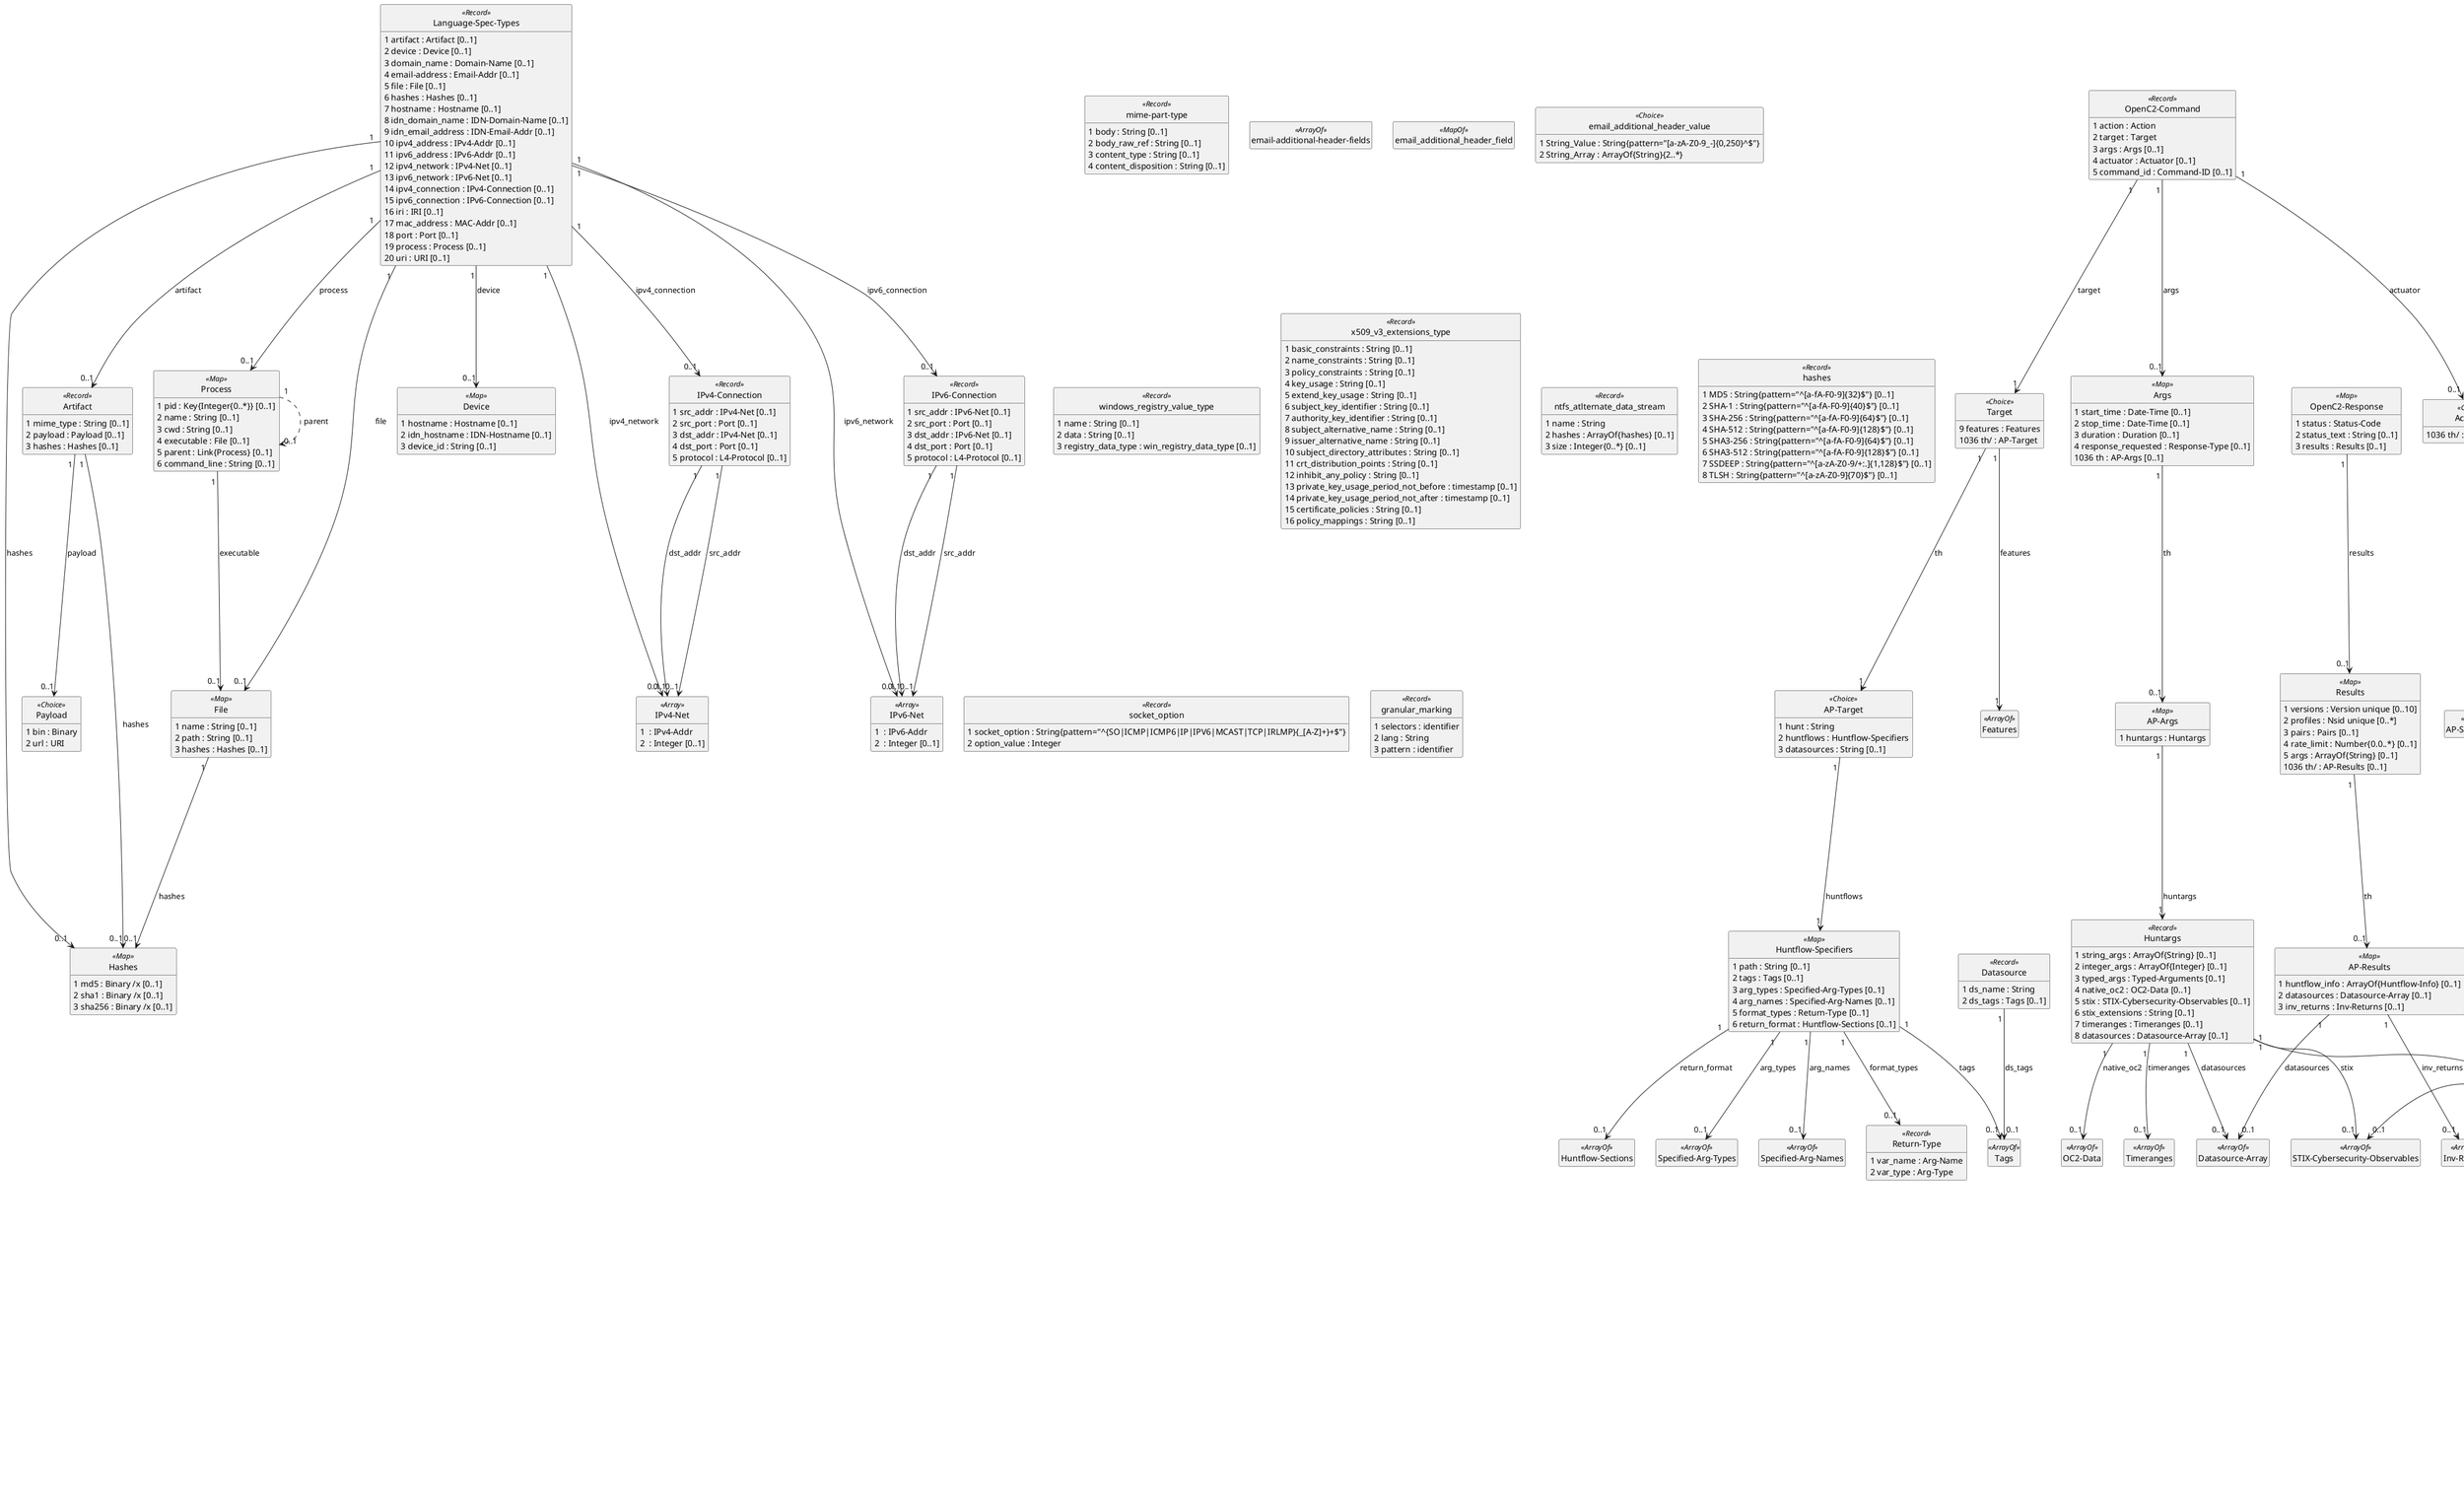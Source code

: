 @startuml
' package: https://praxiseng.com/threat-hunter-9001
' version: 0-wd01
' title: Threat Hunting Profile
' description: Data definitions for Threat Hunting (TH) functions
' exports: ['OpenC2-Command', 'OpenC2-Response', 'SCO']
' config: {'$MaxBinary': 5555, '$MaxString': 5555, '$MaxElements': 555, '$Sys': '$', '$TypeName': '^[A-Za-z][-:_A-Za-z0-9]{0,63}$', '$FieldName': '^[A-Za-z][-:_A-Za-z0-9]{0,63}$', '$NSID': '^[A-Za-z][A-Za-z0-9]{0,7}$'}

' !theme spacelab
hide empty members
hide circle

class "OpenC2-Command" as n0 <<Record>>
  n0 : 1 action : Action
  n0 : 2 target : Target
  n0 : 3 args : Args [0..1]
  n0 : 4 actuator : Actuator [0..1]
  n0 : 5 command_id : Command-ID [0..1]
class "OpenC2-Response" as n1 <<Map>>
  n1 : 1 status : Status-Code
  n1 : 2 status_text : String [0..1]
  n1 : 3 results : Results [0..1]
class "Target" as n3 <<Choice>>
  n3 : 9 features : Features
  n3 : 1036 th/ : AP-Target
class "Args" as n4 <<Map>>
  n4 : 1 start_time : Date-Time [0..1]
  n4 : 2 stop_time : Date-Time [0..1]
  n4 : 3 duration : Duration [0..1]
  n4 : 4 response_requested : Response-Type [0..1]
  n4 : 1036 th : AP-Args [0..1]
class "Actuator" as n5 <<Choice>>
  n5 : 1036 th/ : AP-Specifiers
class "Results" as n6 <<Map>>
  n6 : 1 versions : Version unique [0..10]
  n6 : 2 profiles : Nsid unique [0..*]
  n6 : 3 pairs : Pairs [0..1]
  n6 : 4 rate_limit : Number{0.0..*} [0..1]
  n6 : 5 args : ArrayOf{String} [0..1]
  n6 : 1036 th/ : AP-Results [0..1]
class "AP-Target" as n8 <<Choice>>
  n8 : 1 hunt : String
  n8 : 2 huntflows : Huntflow-Specifiers
  n8 : 3 datasources : String [0..1]
class "AP-Args" as n9 <<Map>>
  n9 : 1 huntargs : Huntargs
class "Huntargs" as n10 <<Record>>
  n10 : 1 string_args : ArrayOf{String} [0..1]
  n10 : 2 integer_args : ArrayOf{Integer} [0..1]
  n10 : 3 typed_args : Typed-Arguments [0..1]
  n10 : 4 native_oc2 : OC2-Data [0..1]
  n10 : 5 stix : STIX-Cybersecurity-Observables [0..1]
  n10 : 6 stix_extensions : String [0..1]
  n10 : 7 timeranges : Timeranges [0..1]
  n10 : 8 datasources : Datasource-Array [0..1]
class "OC2-Data" as n11 <<ArrayOf>>
class "Language-Spec-Types" as n12 <<Record>>
  n12 : 1 artifact : Artifact [0..1]
  n12 : 2 device : Device [0..1]
  n12 : 3 domain_name : Domain-Name [0..1]
  n12 : 4 email-address : Email-Addr [0..1]
  n12 : 5 file : File [0..1]
  n12 : 6 hashes : Hashes [0..1]
  n12 : 7 hostname : Hostname [0..1]
  n12 : 8 idn_domain_name : IDN-Domain-Name [0..1]
  n12 : 9 idn_email_address : IDN-Email-Addr [0..1]
  n12 : 10 ipv4_address : IPv4-Addr [0..1]
  n12 : 11 ipv6_address : IPv6-Addr [0..1]
  n12 : 12 ipv4_network : IPv4-Net [0..1]
  n12 : 13 ipv6_network : IPv6-Net [0..1]
  n12 : 14 ipv4_connection : IPv4-Connection [0..1]
  n12 : 15 ipv6_connection : IPv6-Connection [0..1]
  n12 : 16 iri : IRI [0..1]
  n12 : 17 mac_address : MAC-Addr [0..1]
  n12 : 18 port : Port [0..1]
  n12 : 19 process : Process [0..1]
  n12 : 20 uri : URI [0..1]
class "Artifact" as n13 <<Record>>
  n13 : 1 mime_type : String [0..1]
  n13 : 2 payload : Payload [0..1]
  n13 : 3 hashes : Hashes [0..1]
class "Device" as n14 <<Map>>
  n14 : 1 hostname : Hostname [0..1]
  n14 : 2 idn_hostname : IDN-Hostname [0..1]
  n14 : 3 device_id : String [0..1]
class "File" as n17 <<Map>>
  n17 : 1 name : String [0..1]
  n17 : 2 path : String [0..1]
  n17 : 3 hashes : Hashes [0..1]
class "IPv4-Net" as n20 <<Array>>
  n20 : 1  : IPv4-Addr
  n20 : 2  : Integer [0..1]
class "IPv4-Connection" as n21 <<Record>>
  n21 : 1 src_addr : IPv4-Net [0..1]
  n21 : 2 src_port : Port [0..1]
  n21 : 3 dst_addr : IPv4-Net [0..1]
  n21 : 4 dst_port : Port [0..1]
  n21 : 5 protocol : L4-Protocol [0..1]
class "IPv6-Net" as n22 <<Array>>
  n22 : 1  : IPv6-Addr
  n22 : 2  : Integer [0..1]
class "IPv6-Connection" as n23 <<Record>>
  n23 : 1 src_addr : IPv6-Net [0..1]
  n23 : 2 src_port : Port [0..1]
  n23 : 3 dst_addr : IPv6-Net [0..1]
  n23 : 4 dst_port : Port [0..1]
  n23 : 5 protocol : L4-Protocol [0..1]
class "Process" as n26 <<Map>>
  n26 : 1 pid : Key{Integer{0..*}} [0..1]
  n26 : 2 name : String [0..1]
  n26 : 3 cwd : String [0..1]
  n26 : 4 executable : File [0..1]
  n26 : 5 parent : Link{Process} [0..1]
  n26 : 6 command_line : String [0..1]
class "Hashes" as n28 <<Map>>
  n28 : 1 md5 : Binary /x [0..1]
  n28 : 2 sha1 : Binary /x [0..1]
  n28 : 3 sha256 : Binary /x [0..1]
class "AP-Specifiers" as n34 <<Map>>
class "Huntflow-Specifiers" as n35 <<Map>>
  n35 : 1 path : String [0..1]
  n35 : 2 tags : Tags [0..1]
  n35 : 3 arg_types : Specified-Arg-Types [0..1]
  n35 : 4 arg_names : Specified-Arg-Names [0..1]
  n35 : 5 format_types : Return-Type [0..1]
  n35 : 6 return_format : Huntflow-Sections [0..1]
class "Specified-Arg-Types" as n36 <<ArrayOf>>
class "Specified-Arg-Names" as n37 <<ArrayOf>>
class "AP-Results" as n38 <<Map>>
  n38 : 1 huntflow_info : ArrayOf{Huntflow-Info} [0..1]
  n38 : 2 datasources : Datasource-Array [0..1]
  n38 : 3 inv_returns : Inv-Returns [0..1]
class "Inv-Returns" as n39 <<ArrayOf>>
class "Inv-Return" as n40 <<Record>>
  n40 : 1 string_returns : ArrayOf{String} [0..1]
  n40 : 2 stix_sco : STIX-Cybersecurity-Observables [0..1]
class "Timeranges" as n41 <<ArrayOf>>
class "Timerange" as n42 <<Choice>>
  n42 : 1 timerange_absolute : Timerange-Abs [0..1]
  n42 : 2 timerange_relative : Timerange-Rel [0..1]
class "Timerange-Abs" as n44 <<Record>>
  n44 : 1 hunt_start_time : timestamp
  n44 : 2 hunt_stop_time : timestamp
class "Timerange-Rel" as n45 <<Record>>
  n45 : 1 number : Integer
  n45 : 2 time_unit : Time-Unit
class "Return-Type" as n46 <<Record>>
  n46 : 1 var_name : Arg-Name
  n46 : 2 var_type : Arg-Type
class "Datasource" as n47 <<Record>>
  n47 : 1 ds_name : String
  n47 : 2 ds_tags : Tags [0..1]
class "Huntflow-Sections" as n48 <<ArrayOf>>
class "Huntflow-Info" as n50 <<Record>>
  n50 : 1 path : String [0..1]
  n50 : 2 uniqueId : Integer [0..1]
  n50 : 3 version : String [0..1]
  n50 : 4 args_required : Typed-Arguments [0..1]
  n50 : 5 expected_returns : Typed-Arguments [0..1]
  n50 : 6 script : String [0..1]
class "Datasource-Array" as n51 <<ArrayOf>>
class "Tags" as n52 <<ArrayOf>>
class "Typed-Arguments" as n53 <<MapOf>>
class "STIX-Cybersecurity-Observables" as n56 <<ArrayOf>>
class "SCO" as n57 <<Choice>>
  n57 : 1 Artifact : artifact
  n57 : 2 Autonomous-System : autonomous-system
  n57 : 3 Directory : directory
  n57 : 4 Domain-Name : domain-name
  n57 : 5 Email-Addr : email-addr
  n57 : 6 Email-Message : email-message
  n57 : 7 File : file
  n57 : 8 IPv4-Addr : ipv4-addr
  n57 : 9 IPv6-Addr : ipv6-addr
  n57 : 10 Mac-Addr : mac-addr
  n57 : 11 Mutex : mutex
  n57 : 12 Network-Traffic : network-traffic
  n57 : 13 Process : process
  n57 : 14 Software : software
  n57 : 15 URL : url
  n57 : 16 User-Account : user-account
  n57 : 17 Windows-Registry-Key : windows-registry-key
  n57 : 18 X509-Certificate : x509-certificate
class "artifact" as n58 <<Record>>
  n58 : 1 type : String{pattern="^artifact$"}
  n58 : 2 id : String{pattern="^artifact--"}
  n58 : 3 mime_type : String{pattern="^{application|audio|font|image|message|model|multipart|text|video}/[a-zA-Z0-9.+_-]+"}
  n58 : 4 payload_bin : Binary [0..1]
  n58 : 5 url : url
  n58 : 6 hashes : ArrayOf{hashes} [0..1]
  n58 : 7 encryption_algorithm : encryption_algorithm_enum [0..1]
  n58 : 8 decryption_key : String [0..1]
  n58 : 9 spec_version : spec_version [0..1]
  n58 : 10 object_marking_refs : object_marking_refs [0..1]
  n58 : 11 granular_markings : granular_markings [0..1]
  n58 : 12 defanged : defanged [0..1]
  n58 : 13 core_extensions : extensions [0..1]
class "autonomous-system" as n59 <<Record>>
  n59 : 1 type : String{pattern="^autonomous-system$"}
  n59 : 2 id : String{pattern="^autonomous-system--"}
  n59 : 3 number : Integer
  n59 : 4 name : String [0..1]
  n59 : 5 rir : String [0..1]
  n59 : 6 spec_version : spec_version [0..1]
  n59 : 7 object_marking_refs : object_marking_refs [0..1]
  n59 : 8 granular_markings : granular_markings [0..1]
  n59 : 9 defanged : defanged [0..1]
  n59 : 10 core_extensions : extensions [0..1]
class "directory" as n60 <<Record>>
  n60 : 1 type : String{pattern="^directory$"}
  n60 : 2 id : String{pattern="^directory--"}
  n60 : 3 path : String
  n60 : 4 path_enc : String{pattern="^[a-zA-Z0-9/\\.+_:-]{2,250}$"}
  n60 : 5 ctime : timestamp
  n60 : 6 mtime : timestamp
  n60 : 7 atime : timestamp
  n60 : 8 contains_refs : ArrayOf{String}{1..*}
  n60 : 9 spec_version : spec_version [0..1]
  n60 : 10 object_marking_refs : object_marking_refs [0..1]
  n60 : 11 granular_markings : granular_markings [0..1]
  n60 : 12 defanged : defanged [0..1]
  n60 : 13 core_extensions : extensions [0..1]
class "domain-name" as n61 <<Record>>
  n61 : 1 type : String{pattern="^domain-name$"}
  n61 : 2 id : String{pattern="^domain-name--"}
  n61 : 3 domain_name : String
  n61 : 4 resolves_to_refs : ArrayOf{String}{1..*} [0..1]
  n61 : 5 spec_version : spec_version [0..1]
  n61 : 6 object_marking_refs : object_marking_refs [0..1]
  n61 : 7 granular_markings : granular_markings [0..1]
  n61 : 8 defanged : defanged [0..1]
  n61 : 9 core_extensions : extensions [0..1]
class "email-addr" as n62 <<Record>>
  n62 : 1 type : String{pattern="^email-addr$"}
  n62 : 2 id : String{pattern="^email-addr--"}
  n62 : 3 email_address : String
  n62 : 4 display_name : String [0..1]
  n62 : 5 belongs_to_ref : String [0..1]
  n62 : 6 spec_version : spec_version [0..1]
  n62 : 7 object_marking_refs : object_marking_refs [0..1]
  n62 : 8 granular_markings : granular_markings [0..1]
  n62 : 9 defanged : defanged [0..1]
  n62 : 10 core_extensions : extensions [0..1]
class "email-message" as n63 <<Record>>
  n63 : 1 type : String{pattern="^email-message$"}
  n63 : 2 id : String{pattern="^email-message--"}
  n63 : 3 date : timestamp [0..1]
  n63 : 4 content_type : String [0..1]
  n63 : 5 from_ref : String [0..1]
  n63 : 6 sender_ref : spec_version [0..1]
  n63 : 7 to_refs : ArrayOf{String}{1..*} [0..1]
  n63 : 8 cc_refs : ArrayOf{String}{1..*} [0..1]
  n63 : 9 bcc_refs : ArrayOf{String}{1..*} [0..1]
  n63 : 10 message_id : String [0..1]
  n63 : 11 subject : String [0..1]
  n63 : 12 received_lines : ArrayOf{String} [0..1]
  n63 : 13 additional_header_fields : ArrayOf{email-additional-header-fields} [0..1]
  n63 : 14 raw_email_ref : String [0..1]
  n63 : 15 is_multipart : Boolean
  n63 : 16 body_multipart : ArrayOf{mime-part-type} [0..1]
  n63 : 17 body : String [0..1]
  n63 : 18 spec_version : spec_version [0..1]
  n63 : 19 object_marking_refs : object_marking_refs [0..1]
  n63 : 20 granular_markings : granular_markings [0..1]
  n63 : 21 defanged : defanged [0..1]
  n63 : 22 core_extensions : extensions [0..1]
class "file" as n64 <<Record>>
  n64 : 1 type : String{pattern="^file$"}
  n64 : 2 id : String{pattern="^file--"}
  n64 : 3 extensions : String [0..1]
  n64 : 4 hashes : ArrayOf{hashes} [0..1]
  n64 : 5 size : Integer{0..*} [0..1]
  n64 : 6 name : String
  n64 : 7 name_enc : String{pattern="^[a-zA-Z0-9/\\.+_:-]{2,250}$"} [0..1]
  n64 : 8 magic_number_hex : Hex [0..1]
  n64 : 9 mime_type : String [0..1]
  n64 : 10 ctime : timestamp [0..1]
  n64 : 11 mtime : timestamp [0..1]
  n64 : 12 atime : timestamp [0..1]
  n64 : 13 parent_directory : String [0..1]
  n64 : 14 contains_refs : ArrayOf{String}{1..*} [0..1]
  n64 : 15 content_ref : String [0..1]
  n64 : 16 spec_version : spec_version [0..1]
  n64 : 17 object_marking_refs : object_marking_refs [0..1]
  n64 : 18 granular_markings : granular_markings [0..1]
  n64 : 19 defanged : defanged [0..1]
  n64 : 20 core_extensions : extensions [0..1]
class "ipv4-addr" as n65 <<Record>>
  n65 : 1 type : String{pattern="^ipv4-addr$"}
  n65 : 2 id : String{pattern="^ipv4-addr--"}
  n65 : 3 ipv4_addr : String{pattern="^{{[0-9]|[1-9][0-9]|1[0-9]{2}|2[0-4][0-9]|25[0-5]}\\.}{3}{[0-9]|[1-9][0-9]|1[0-9]{2}|2[0-4][0-9]|25[0-5]}{\\/{3[0-2]|[1-2][0-9]|[0-9]}}?$"}
  n65 : 4 resolves_to_refs : ArrayOf{String}{1..*} [0..1]
  n65 : 5 belongs_to_refs : ArrayOf{String}{1..*} [0..1]
  n65 : 6 spec_version : spec_version [0..1]
  n65 : 7 object_marking_refs : object_marking_refs [0..1]
  n65 : 8 granular_markings : granular_markings [0..1]
  n65 : 9 defanged : defanged [0..1]
  n65 : 10 core_extensions : extensions [0..1]
class "ipv6-addr" as n66 <<Record>>
  n66 : 1 type : String{pattern="^ipv6-addr$"}
  n66 : 2 id : String{pattern="^ipv6-addr--"}
  n66 : 3 ipv6_addr : String{pattern="^s*{{{[0-9A-Fa-f]{1,4}:}{7}{[0-9A-Fa-f]{1,4}|:}}|{{[0-9A-Fa-f]{1,4}:}{6}{:[0-9A-Fa-f]{1,4}|{{25[0-5]|2[0-4]d|1dd|[1-9]?d}{.{25[0-5]|2[0-4]d|1dd|[1-9]?d}}{3}}|:}}|{{[0-9A-Fa-f]{1,4}:}{5}{{{:[0-9A-Fa-f]{1,4}}{1,2}}|:{{25[0-5]|2[0-4]d|1dd|[1-9]?d}{.{25[0-5]|2[0-4]d|1dd|[1-9]?d}}{3}}|:}}|{{[0-9A-Fa-f]{1,4}:}{4}{{{:[0-9A-Fa-f]{1,4}}{1,3}}|{{:[0-9A-Fa-f]{1,4}}?:{{25[0-5]|2[0-4]d|1dd|[1-9]?d}{.{25[0-5]|2[0-4]d|1dd|[1-9]?d}}{3}}}|:}}|{{[0-9A-Fa-f]{1,4}:}{3}{{{:[0-9A-Fa-f]{1,4}}{1,4}}|{{:[0-9A-Fa-f]{1,4}}{0,2}:{{25[0-5]|2[0-4]d|1dd|[1-9]?d}{.{25[0-5]|2[0-4]d|1dd|[1-9]?d}}{3}}}|:}}|{{[0-9A-Fa-f]{1,4}:}{2}{{{:[0-9A-Fa-f]{1,4}}{1,5}}|{{:[0-9A-Fa-f]{1,4}}{0,3}:{{25[0-5]|2[0-4]d|1dd|[1-9]?d}{.{25[0-5]|2[0-4]d|1dd|[1-9]?d}}{3}}}|:}}|{{[0-9A-Fa-f]{1,4}:}{1}{{{:[0-9A-Fa-f]{1,4}}{1,6}}|{{:[0-9A-Fa-f]{1,4}}{0,4}:{{25[0-5]|2[0-4]d|1dd|[1-9]?d}{.{25[0-5]|2[0-4]d|1dd|[1-9]?d}}{3}}}|:}}|{:{{{:[0-9A-Fa-f]{1,4}}{1,7}}|{{:[0-9A-Fa-f]{1,4}}{0,5}:{{25[0-5]|2[0-4]d|1dd|[1-9]?d}{.{25[0-5]|2[0-4]d|1dd|[1-9]?d}}{3}}}|:}}}{%.+}?s*{\\/{12[0-8]|1[0-1][0-9]|[1-9][0-9]|[0-9]}}?$"}
  n66 : 4 resolves_to_refs : ArrayOf{String}
  n66 : 5 belongs_to_refs : ArrayOf{String}
  n66 : 6 spec_version : spec_version [0..1]
  n66 : 7 object_marking_refs : object_marking_refs [0..1]
  n66 : 8 granular_markings : granular_markings [0..1]
  n66 : 9 defanged : defanged [0..1]
  n66 : 10 core_extensions : extensions [0..1]
class "mac-addr" as n67 <<Record>>
  n67 : 1 type : String{pattern="^mac-addr$"}
  n67 : 2 id : String{pattern="^mac-addr--"}
  n67 : 3 mac_address_value : String{pattern="^{[0-9a-f]{2}[:]}{5}{[0-9a-f]{2}}$"}
  n67 : 4 spec_version : spec_version [0..1]
  n67 : 5 object_marking_refs : object_marking_refs [0..1]
  n67 : 6 granular_markings : granular_markings [0..1]
  n67 : 7 defanged : defanged [0..1]
  n67 : 8 core_extensions : extensions [0..1]
class "mutex" as n68 <<Record>>
  n68 : 1 type : String{pattern="^mutex$"}
  n68 : 2 id : String{pattern="^mutex--"}
  n68 : 3 name : String
  n68 : 4 spec_version : spec_version [0..1]
  n68 : 5 object_marking_refs : object_marking_refs [0..1]
  n68 : 6 granular_markings : granular_markings [0..1]
  n68 : 7 defanged : defanged [0..1]
  n68 : 8 core_extensions : extensions [0..1]
class "network-traffic" as n69 <<Record>>
  n69 : 1 type : String{pattern="^network-traffic$"}
  n69 : 2 id : String{pattern="^network-traffic--"}
  n69 : 3 extensions : network_traffic_extensions_dictionary [0..1]
  n69 : 4 start : String{pattern="^[0-9]{4}-[0-9]{2}-[0-9]{2}T[0-9]{2}:[0-9]{2}:[0-9]{2}Z"}
  n69 : 5 stop : String{pattern="^[0-9]{4}-[0-9]{2}-[0-9]{2}T[0-9]{2}:[0-9]{2}:[0-9]{2}Z"}
  n69 : 6 is_active : Boolean
  n69 : 7 src_port : Integer{0..65535}
  n69 : 8 dst_port : Integer{0..65535} [0..1]
  n69 : 9 protocols : ArrayOf{String}{1..*}
  n69 : 10 src_byte_count : Integer [0..1]
  n69 : 11 dst_byte_count : Integer [0..1]
  n69 : 12 src_packets : Integer [0..1]
  n69 : 13 dst_packets : Integer [0..1]
  n69 : 14 ipfix : ipfix_choice [0..1]
  n69 : 15 src_payload_ref : String [0..1]
  n69 : 16 dst_payload_ref : String [0..1]
  n69 : 17 encapsulates_refs : ArrayOf{String}{1..*}
  n69 : 18 encapsulated_by_ref : String [0..1]
  n69 : 19 spec_version : spec_version [0..1]
  n69 : 20 object_marking_refs : object_marking_refs [0..1]
  n69 : 21 granular_markings : granular_markings [0..1]
  n69 : 22 defanged : defanged [0..1]
  n69 : 23 core_extensions : extensions [0..1]
class "process" as n70 <<Record>>
  n70 : 1 type : String{pattern="^process$"}
  n70 : 2 id : String{pattern="^process--"}
  n70 : 3 extensions : process_extensions_dictionary [0..1]
  n70 : 4 is_hidden : Boolean [0..1]
  n70 : 5 pid : Integer [0..1]
  n70 : 6 created_time : timestamp [0..1]
  n70 : 7 cwd : String [0..1]
  n70 : 8 command_line : String [0..1]
  n70 : 9 environment_variables : ArrayOf{String} [0..1]
  n70 : 10 opened_connection_refs : String [0..1]
  n70 : 11 creator_user_ref : ArrayOf{String}{1..*} [0..1]
  n70 : 12 image_ref : String [0..1]
  n70 : 13 parent_ref : String [0..1]
  n70 : 14 child_refs : ArrayOf{String}{1..*} [0..1]
  n70 : 15 spec_version : spec_version [0..1]
  n70 : 16 object_marking_refs : object_marking_refs [0..1]
  n70 : 17 granular_markings : granular_markings [0..1]
  n70 : 18 defanged : defanged [0..1]
  n70 : 19 core_extensions : extensions [0..1]
class "software" as n71 <<Record>>
  n71 : 1 type : String{pattern="^software$"}
  n71 : 2 id : String
  n71 : 3 name : String{1..*}
  n71 : 4 cpe : String{pattern="cpe:2\\.3:[aho\\*\\-]{:{{{\\?*|\\*?}{[a-zA-Z0-9\\-\\._]|{\\\\[\\\\\\*\\?!\"#$$%&'\\{\\}\\+,/:;<=>@\\[\\]\\^`\\{\\|}~]}}+{\\?*|\\*?}}|[\\*\\-]}}{5}{:{{[a-zA-Z]{2,3}{-{[a-zA-Z]{2}|[0-9]{3}}}?}|[\\*\\-]}}{:{{{\\?*|\\*?}{[a-zA-Z0-9\\-\\._]|{\\\\[\\\\\\*\\?!\"#$$%&'\\{\\}\\+,/:;<=>@\\[\\]\\^`\\{\\|}~]}}+{\\?*|\\*?}}|[\\*\\-]}}{4}"} [0..1]
  n71 : 5 swid : String
  n71 : 6 languages : ArrayOf{String}
  n71 : 7 vendor : String
  n71 : 8 version : String
  n71 : 9 spec_version : spec_version [0..1]
  n71 : 10 object_marking_refs : object_marking_refs [0..1]
  n71 : 11 granular_markings : granular_markings [0..1]
  n71 : 12 defanged : defanged [0..1]
  n71 : 13 core_extensions : extensions [0..1]
class "user-account" as n72 <<Record>>
  n72 : 1 type : String{pattern="^user-account$"}
  n72 : 2 id : String{pattern="^user-account--"}
  n72 : 3 user_account_extensions : user_account_extensions_dictionary [0..1]
  n72 : 4 user_id : String [0..1]
  n72 : 5 credential : String [0..1]
  n72 : 6 account_login : String [0..1]
  n72 : 7 account_type : String [0..1]
  n72 : 8 display_name : String [0..1]
  n72 : 9 is_service_account : Boolean [0..1]
  n72 : 10 is_privileged : Boolean [0..1]
  n72 : 11 can_escalate_privs : Boolean [0..1]
  n72 : 12 is_disabled : Boolean [0..1]
  n72 : 13 account_created : timestamp [0..1]
  n72 : 14 account_expires : timestamp [0..1]
  n72 : 15 credential_last_changed : timestamp [0..1]
  n72 : 16 account_first_login : timestamp [0..1]
  n72 : 17 account_last_login : timestamp [0..1]
  n72 : 18 spec_version : spec_version [0..1]
  n72 : 19 object_marking_refs : object_marking_refs [0..1]
  n72 : 20 granular_markings : granular_markings [0..1]
  n72 : 21 defanged : defanged [0..1]
  n72 : 22 core_extensions : extensions [0..1]
class "url" as n73 <<Record>>
  n73 : 1 type : String{pattern="^url$"}
  n73 : 2 id : String{pattern="^url"}
  n73 : 3 url_value : String{pattern="^{{[^:/?#]+}:}?{//{[^/?#]*}}?{[^?#]*}{\?{[^#]*}}?{#{.*}}?"}
  n73 : 4 spec_version : spec_version [0..1]
  n73 : 5 object_marking_refs : object_marking_refs [0..1]
  n73 : 6 granular_markings : granular_markings [0..1]
  n73 : 7 defanged : defanged [0..1]
  n73 : 8 core_extensions : extensions [0..1]
class "windows-registry-key" as n74 <<Record>>
  n74 : 1 type : String{pattern="^windows-registry-key$"}
  n74 : 2 id : String{pattern="^windows-registry-key--"}
  n74 : 3 key : String{pattern="^{{?!{{^|, }{HKLM|HKCC|HKCR|HKCU|HKU|hklm|hkcc|hkcr|hkcu|hku}}+$}.}*$"}
  n74 : 4 registry_values : ArrayOf{windows_registry_value_type} [0..1]
  n74 : 5 modified_time : timestamp [0..1]
  n74 : 6 creator_user_ref : String [0..1]
  n74 : 7 number_of_subkeys : Integer [0..1]
  n74 : 8 spec_version : spec_version [0..1]
  n74 : 9 object_marking_refs : object_marking_refs [0..1]
  n74 : 10 granular_markings : granular_markings [0..1]
  n74 : 11 defanged : defanged [0..1]
  n74 : 12 core_extensions : extensions [0..1]
class "x509-certificate" as n75 <<Record>>
  n75 : 1 type : String{pattern="^x509-certificate$"}
  n75 : 2 id : String{pattern="^x509-certificate--"}
  n75 : 3 is_self_signed : Boolean [0..1]
  n75 : 4 hashes : ArrayOf{hashes} [0..1]
  n75 : 5 version : String [0..1]
  n75 : 6 serial_number : String [0..1]
  n75 : 7 signature_algorithm : String [0..1]
  n75 : 8 issuer : String [0..1]
  n75 : 9 validity_not_before : timestamp [0..1]
  n75 : 10 validity_not_after : timestamp [0..1]
  n75 : 11 subject : spec_version [0..1]
  n75 : 12 subject_public_key_algorithm : String [0..1]
  n75 : 13 subject_public_key_modulus : String [0..1]
  n75 : 14 subject_public_key_extensions : Integer [0..1]
  n75 : 15 x509_v3_extensions : ArrayOf{x509_v3_extensions_type} [0..1]
  n75 : 16 spec_version : spec_version [0..1]
  n75 : 17 object_marking_refs : object_marking_refs [0..1]
  n75 : 18 granular_markings : granular_markings [0..1]
  n75 : 19 defanged : defanged [0..1]
  n75 : 20 core_extensions : extensions [0..1]
class "mime-part-type" as n77 <<Record>>
  n77 : 1 body : String [0..1]
  n77 : 2 body_raw_ref : String [0..1]
  n77 : 3 content_type : String [0..1]
  n77 : 4 content_disposition : String [0..1]
class "email-additional-header-fields" as n78 <<ArrayOf>>
class "email_additional_header_field" as n79 <<MapOf>>
class "email_additional_header_value" as n81 <<Choice>>
  n81 : 1 String_Value : String{pattern="[a-zA-Z0-9_-]{0,250}^$"}
  n81 : 2 String_Array : ArrayOf{String}{2..*}
class "windows_registry_value_type" as n82 <<Record>>
  n82 : 1 name : String [0..1]
  n82 : 2 data : String [0..1]
  n82 : 3 registry_data_type : win_registry_data_type [0..1]
class "x509_v3_extensions_type" as n84 <<Record>>
  n84 : 1 basic_constraints : String [0..1]
  n84 : 2 name_constraints : String [0..1]
  n84 : 3 policy_constraints : String [0..1]
  n84 : 4 key_usage : String [0..1]
  n84 : 5 extend_key_usage : String [0..1]
  n84 : 6 subject_key_identifier : String [0..1]
  n84 : 7 authority_key_identifier : String [0..1]
  n84 : 8 subject_alternative_name : String [0..1]
  n84 : 9 issuer_alternative_name : String [0..1]
  n84 : 10 subject_directory_attributes : String [0..1]
  n84 : 11 crt_distribution_points : String [0..1]
  n84 : 12 inhibit_any_policy : String [0..1]
  n84 : 13 private_key_usage_period_not_before : timestamp [0..1]
  n84 : 14 private_key_usage_period_not_after : timestamp [0..1]
  n84 : 15 certificate_policies : String [0..1]
  n84 : 16 policy_mappings : String [0..1]
class "file_extensions_dictionary" as n85 <<Record>>
  n85 : 1 ntfs_ext : ntfs_ext [0..1]
class "ntfs_ext" as n86 <<Record>>
  n86 : 1 sid : String [0..1]
  n86 : 2 alternate_data_streams : ArrayOf{ntfs_atlternate_data_stream} [0..1]
class "ntfs_atlternate_data_stream" as n87 <<Record>>
  n87 : 1 name : String
  n87 : 2 hashes : ArrayOf{hashes} [0..1]
  n87 : 3 size : Integer{0..*} [0..1]
class "ipfix_choice" as n88 <<Choice>>
  n88 : 1 ipfix_string : String
  n88 : 2 ipfix_integer : Integer
class "hashes" as n89 <<Record>>
  n89 : 1 MD5 : String{pattern="^[a-fA-F0-9]{32}$"} [0..1]
  n89 : 2 SHA-1 : String{pattern="^[a-fA-F0-9]{40}$"} [0..1]
  n89 : 3 SHA-256 : String{pattern="^[a-fA-F0-9]{64}$"} [0..1]
  n89 : 4 SHA-512 : String{pattern="^[a-fA-F0-9]{128}$"} [0..1]
  n89 : 5 SHA3-256 : String{pattern="^[a-fA-F0-9]{64}$"} [0..1]
  n89 : 6 SHA3-512 : String{pattern="^[a-fA-F0-9]{128}$"} [0..1]
  n89 : 7 SSDEEP : String{pattern="^[a-zA-Z0-9/+:.]{1,128}$"} [0..1]
  n89 : 8 TLSH : String{pattern="^[a-zA-Z0-9]{70}$"} [0..1]
class "network_traffic_extensions_dictionary" as n90 <<Record>>
  n90 : 1 http_request_ext : http_request_ext [0..1]
  n90 : 2 icmp_ext : icmp_ext [0..1]
  n90 : 3 socket_ext : socket_ext [0..1]
  n90 : 4 tcp_ext : tcp_ext [0..1]
class "http_request_ext" as n91 <<Record>>
  n91 : 1 request_method : String
  n91 : 2 request_value : String
  n91 : 3 request_version : String [0..1]
  n91 : 4 request_header : ArrayOf{String} [0..1]
  n91 : 5 message_body_length : String [0..1]
  n91 : 6 message_body_data_ref : String [0..1]
class "icmp_ext" as n92 <<Record>>
  n92 : 1 icmp_type_hex : Hex
  n92 : 2 icmp_code_hex : Hex
class "socket_ext" as n93 <<Record>>
  n93 : 1 address_family : address_family
  n93 : 2 is_blocking : Boolean [0..1]
  n93 : 3 is_listening : String [0..1]
  n93 : 4 options : ArrayOf{socket_option} [0..1]
  n93 : 5 socket_type : socket_type [0..1]
  n93 : 6 socket_descriptor : Integer{0..*} [0..1]
  n93 : 7 socket_handle : Integer [0..1]
class "tcp_ext" as n94 <<Record>>
  n94 : 1 src_flags_hex : Hex
  n94 : 2 dst_flags_hex : Hex
class "socket_option" as n96 <<Record>>
  n96 : 1 socket_option : String{pattern="^{SO|ICMP|ICMP6|IP|IPV6|MCAST|TCP|IRLMP}{_[A-Z]+}+$"}
  n96 : 2 option_value : Integer
class "user_account_extensions_dictionary" as n98 <<Record>>
  n98 : 1 unix_account_ext : unix_account_ext [0..1]
class "unix_account_ext" as n99 <<Record>>
  n99 : 1 gid : Number [0..1]
class "process_extensions_dictionary" as n100 <<Record>>
  n100 : 1 windows_proccess_extension : windows_proccess_extension [0..1]
  n100 : 2 windows_service_ext : windows_service_ext [0..1]
class "windows_proccess_extension" as n101 <<Record>>
  n101 : 1 aslr_enabled : Boolean [0..1]
  n101 : 2 dep_enabled : Boolean [0..1]
  n101 : 3 priority : String [0..1]
  n101 : 4 owner_sid : String [0..1]
  n101 : 5 window_title : String [0..1]
  n101 : 6 startup_info : startup_info_dictionary [0..1]
  n101 : 7 integrity_level : windows_integrity_level_enum [0..1]
class "startup_info_dictionary" as n102 <<Array>>
  n102 : 1  : String [0..1]
  n102 : 2  : String [0..1]
  n102 : 3  : String [0..1]
  n102 : 4  : String [0..1]
  n102 : 5  : String [0..1]
  n102 : 6  : String [0..1]
  n102 : 7  : String [0..1]
  n102 : 8  : String [0..1]
  n102 : 9  : String{0..0} [0..1]
  n102 : 10  : String{0..0} [0..1]
  n102 : 11  : Integer [0..1]
  n102 : 12  : Integer [0..1]
  n102 : 13  : Integer [0..1]
  n102 : 14  : Integer [0..1]
  n102 : 15  : Integer [0..1]
  n102 : 16  : Integer [0..1]
  n102 : 17  : Integer [0..1]
  n102 : 18  : Integer{0..0} [0..1]
class "windows_service_ext" as n106 <<Record>>
  n106 : 1 service_name : String [0..1]
  n106 : 2 descriptions : ArrayOf{String}{1..*} [0..1]
  n106 : 3 display_name : String [0..1]
  n106 : 4 group_name : String [0..1]
  n106 : 5 start_type : start_type [0..1]
  n106 : 6 service_dll_refs : ArrayOf{String} [0..1]
  n106 : 7 service_type : service_type [0..1]
  n106 : 8 service_status : service_status [0..1]
class "object_marking_refs" as n109 <<ArrayOf>>
class "granular_marking" as n110 <<Record>>
  n110 : 1 selectors : identifier
  n110 : 2 lang : String
  n110 : 3 pattern : identifier
class "granular_markings" as n111 <<ArrayOf>>
class "extensions" as n114 <<Record>>
  n114 : 1 extension : String{pattern="^{[a-z][a-z0-9]*}+{-[a-z0-9]+}*\\-ext$"}
  n114 : 2 extension_definition : extension
class "properties" as n115 <<Array>>
  n115 : 1  : Binary [0..1]
  n115 : 2  : Hex [0..1]
  n115 : 3  : ArrayOf{String}{1..*} [0..1]
  n115 : 4  : String [0..1]
  n115 : 5  : Integer [0..1]
  n115 : 6  : Boolean [0..1]
  n115 : 7  : Number [0..1]
  n115 : 8  : extensions [0..1]
class "extension" as n116 <<Record>>
  n116 : 1 extension_type : extension_type_enum
  n116 : 2 properties : properties
class "Features" as n120 <<ArrayOf>>
class "Payload" as n125 <<Choice>>
  n125 : 1 bin : Binary
  n125 : 2 url : URI
  n0 "1 "--> "1" n3 : target
  n0 "1 "--> "0..1" n4 : args
  n0 "1 "--> "0..1" n5 : actuator
  n1 "1 "--> "0..1" n6 : results
  n3 "1 "--> "1" n120 : features
  n3 "1 "--> "1" n8 : th
  n4 "1 "--> "0..1" n9 : th
  n5 "1 "--> "1" n34 : th
  n6 "1 "--> "0..1" n38 : th
  n8 "1 "--> "1" n35 : huntflows
  n9 "1 "--> "1" n10 : huntargs
  n10 "1 "--> "0..1" n53 : typed_args
  n10 "1 "--> "0..1" n11 : native_oc2
  n10 "1 "--> "0..1" n56 : stix
  n10 "1 "--> "0..1" n41 : timeranges
  n10 "1 "--> "0..1" n51 : datasources
  n12 "1 "--> "0..1" n13 : artifact
  n12 "1 "--> "0..1" n14 : device
  n12 "1 "--> "0..1" n17 : file
  n12 "1 "--> "0..1" n28 : hashes
  n12 "1 "--> "0..1" n20 : ipv4_network
  n12 "1 "--> "0..1" n22 : ipv6_network
  n12 "1 "--> "0..1" n21 : ipv4_connection
  n12 "1 "--> "0..1" n23 : ipv6_connection
  n12 "1 "--> "0..1" n26 : process
  n13 "1 "--> "0..1" n125 : payload
  n13 "1 "--> "0..1" n28 : hashes
  n17 "1 "--> "0..1" n28 : hashes
  n21 "1 "--> "0..1" n20 : src_addr
  n21 "1 "--> "0..1" n20 : dst_addr
  n23 "1 "--> "0..1" n22 : src_addr
  n23 "1 "--> "0..1" n22 : dst_addr
  n26 "1 "--> "0..1" n17 : executable
  n26 "1 ".> "0..1" n26 : parent
  n35 "1 "--> "0..1" n52 : tags
  n35 "1 "--> "0..1" n36 : arg_types
  n35 "1 "--> "0..1" n37 : arg_names
  n35 "1 "--> "0..1" n46 : format_types
  n35 "1 "--> "0..1" n48 : return_format
  n38 "1 "--> "0..1" n51 : datasources
  n38 "1 "--> "0..1" n39 : inv_returns
  n40 "1 "--> "0..1" n56 : stix_sco
  n42 "1 "--> "0..1" n44 : timerange_absolute
  n42 "1 "--> "0..1" n45 : timerange_relative
  n47 "1 "--> "0..1" n52 : ds_tags
  n50 "1 "--> "0..1" n53 : args_required
  n50 "1 "--> "0..1" n53 : expected_returns
  n57 "1 "--> "1" n58 : Artifact
  n57 "1 "--> "1" n59 : Autonomous-System
  n57 "1 "--> "1" n60 : Directory
  n57 "1 "--> "1" n61 : Domain-Name
  n57 "1 "--> "1" n62 : Email-Addr
  n57 "1 "--> "1" n63 : Email-Message
  n57 "1 "--> "1" n64 : File
  n57 "1 "--> "1" n65 : IPv4-Addr
  n57 "1 "--> "1" n66 : IPv6-Addr
  n57 "1 "--> "1" n67 : Mac-Addr
  n57 "1 "--> "1" n68 : Mutex
  n57 "1 "--> "1" n69 : Network-Traffic
  n57 "1 "--> "1" n70 : Process
  n57 "1 "--> "1" n71 : Software
  n57 "1 "--> "1" n73 : URL
  n57 "1 "--> "1" n72 : User-Account
  n57 "1 "--> "1" n74 : Windows-Registry-Key
  n57 "1 "--> "1" n75 : X509-Certificate
  n58 "1 "--> "1" n73 : url
  n58 "1 "--> "0..1" n109 : object_marking_refs
  n58 "1 "--> "0..1" n111 : granular_markings
  n58 "1 "--> "0..1" n114 : core_extensions
  n59 "1 "--> "0..1" n109 : object_marking_refs
  n59 "1 "--> "0..1" n111 : granular_markings
  n59 "1 "--> "0..1" n114 : core_extensions
  n60 "1 "--> "0..1" n109 : object_marking_refs
  n60 "1 "--> "0..1" n111 : granular_markings
  n60 "1 "--> "0..1" n114 : core_extensions
  n61 "1 "--> "0..1" n109 : object_marking_refs
  n61 "1 "--> "0..1" n111 : granular_markings
  n61 "1 "--> "0..1" n114 : core_extensions
  n62 "1 "--> "0..1" n109 : object_marking_refs
  n62 "1 "--> "0..1" n111 : granular_markings
  n62 "1 "--> "0..1" n114 : core_extensions
  n63 "1 "--> "0..1" n109 : object_marking_refs
  n63 "1 "--> "0..1" n111 : granular_markings
  n63 "1 "--> "0..1" n114 : core_extensions
  n64 "1 "--> "0..1" n109 : object_marking_refs
  n64 "1 "--> "0..1" n111 : granular_markings
  n64 "1 "--> "0..1" n114 : core_extensions
  n65 "1 "--> "0..1" n109 : object_marking_refs
  n65 "1 "--> "0..1" n111 : granular_markings
  n65 "1 "--> "0..1" n114 : core_extensions
  n66 "1 "--> "0..1" n109 : object_marking_refs
  n66 "1 "--> "0..1" n111 : granular_markings
  n66 "1 "--> "0..1" n114 : core_extensions
  n67 "1 "--> "0..1" n109 : object_marking_refs
  n67 "1 "--> "0..1" n111 : granular_markings
  n67 "1 "--> "0..1" n114 : core_extensions
  n68 "1 "--> "0..1" n109 : object_marking_refs
  n68 "1 "--> "0..1" n111 : granular_markings
  n68 "1 "--> "0..1" n114 : core_extensions
  n69 "1 "--> "0..1" n90 : extensions
  n69 "1 "--> "0..1" n88 : ipfix
  n69 "1 "--> "0..1" n109 : object_marking_refs
  n69 "1 "--> "0..1" n111 : granular_markings
  n69 "1 "--> "0..1" n114 : core_extensions
  n70 "1 "--> "0..1" n100 : extensions
  n70 "1 "--> "0..1" n109 : object_marking_refs
  n70 "1 "--> "0..1" n111 : granular_markings
  n70 "1 "--> "0..1" n114 : core_extensions
  n71 "1 "--> "0..1" n109 : object_marking_refs
  n71 "1 "--> "0..1" n111 : granular_markings
  n71 "1 "--> "0..1" n114 : core_extensions
  n72 "1 "--> "0..1" n98 : user_account_extensions
  n72 "1 "--> "0..1" n109 : object_marking_refs
  n72 "1 "--> "0..1" n111 : granular_markings
  n72 "1 "--> "0..1" n114 : core_extensions
  n73 "1 "--> "0..1" n109 : object_marking_refs
  n73 "1 "--> "0..1" n111 : granular_markings
  n73 "1 "--> "0..1" n114 : core_extensions
  n74 "1 "--> "0..1" n109 : object_marking_refs
  n74 "1 "--> "0..1" n111 : granular_markings
  n74 "1 "--> "0..1" n114 : core_extensions
  n75 "1 "--> "0..1" n109 : object_marking_refs
  n75 "1 "--> "0..1" n111 : granular_markings
  n75 "1 "--> "0..1" n114 : core_extensions
  n85 "1 "--> "0..1" n86 : ntfs_ext
  n90 "1 "--> "0..1" n91 : http_request_ext
  n90 "1 "--> "0..1" n92 : icmp_ext
  n90 "1 "--> "0..1" n93 : socket_ext
  n90 "1 "--> "0..1" n94 : tcp_ext
  n98 "1 "--> "0..1" n99 : unix_account_ext
  n100 "1 "--> "0..1" n101 : windows_proccess_extension
  n100 "1 "--> "0..1" n106 : windows_service_ext
  n101 "1 "--> "0..1" n102 : startup_info
  n114 "1 "--> "1" n116 : extension_definition
  n115 "1 "--> "0..1" n114 : object
  n116 "1 "--> "1" n115 : properties
@enduml
